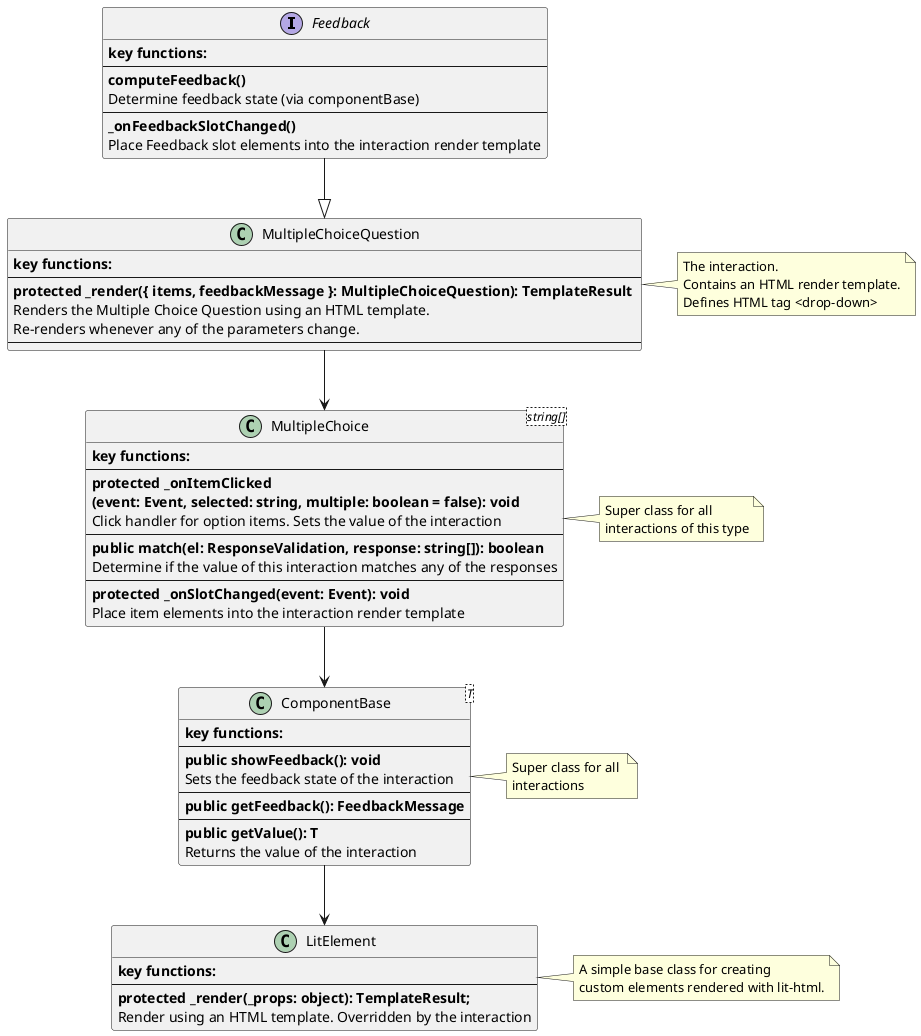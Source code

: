 http://plantuml.com/sitemap-language-specification

@startuml multiple-choice-question-class-diagram

interface Feedback {
    <b>key functions:</b>
    --
    <b>computeFeedback()</b>
    Determine feedback state (via componentBase)
    --
    <b>_onFeedbackSlotChanged()</b>
    Place Feedback slot elements into the interaction render template
}

Feedback --|> MultipleChoiceQuestion

note right of MultipleChoiceQuestion: The interaction.\nContains an HTML render template.\nDefines HTML tag <drop-down>  
class MultipleChoiceQuestion {
    <b>key functions:</b>
    --
    <b>protected _render({ items, feedbackMessage }: MultipleChoiceQuestion): TemplateResult </b>
    Renders the Multiple Choice Question using an HTML template.
    Re-renders whenever any of the parameters change.
    --
}

MultipleChoiceQuestion --> MultipleChoice
note right of MultipleChoice: Super class for all \ninteractions of this type 
class MultipleChoice<string[]>  {
    <b>key functions:</b>
    --
    <b>protected _onItemClicked\n<b>(event: Event, selected: string, multiple: boolean = false): void</b>\nClick handler for option items. Sets the value of the interaction
    --
    <b>public match(el: ResponseValidation, response: string[]): boolean</b>
    Determine if the value of this interaction matches any of the responses
    --
    <b>protected _onSlotChanged(event: Event): void</b>
    Place item elements into the interaction render template
}

MultipleChoice --> ComponentBase
note right of ComponentBase: Super class for all \ninteractions
class ComponentBase<T> {
    <b>key functions:</b>
    --
    <b>public showFeedback(): void</b>
    Sets the feedback state of the interaction
    --
    <b>public getFeedback(): FeedbackMessage</b>
    --
    <b>public getValue(): T</b>
    Returns the value of the interaction
}

ComponentBase --> LitElement
note right of LitElement: A simple base class for creating\ncustom elements rendered with lit-html.
class LitElement {
    <b>key functions:</b>
    --
    <b>protected _render(_props: object): TemplateResult;</b>
    Render using an HTML template. Overridden by the interaction
}

@enduml